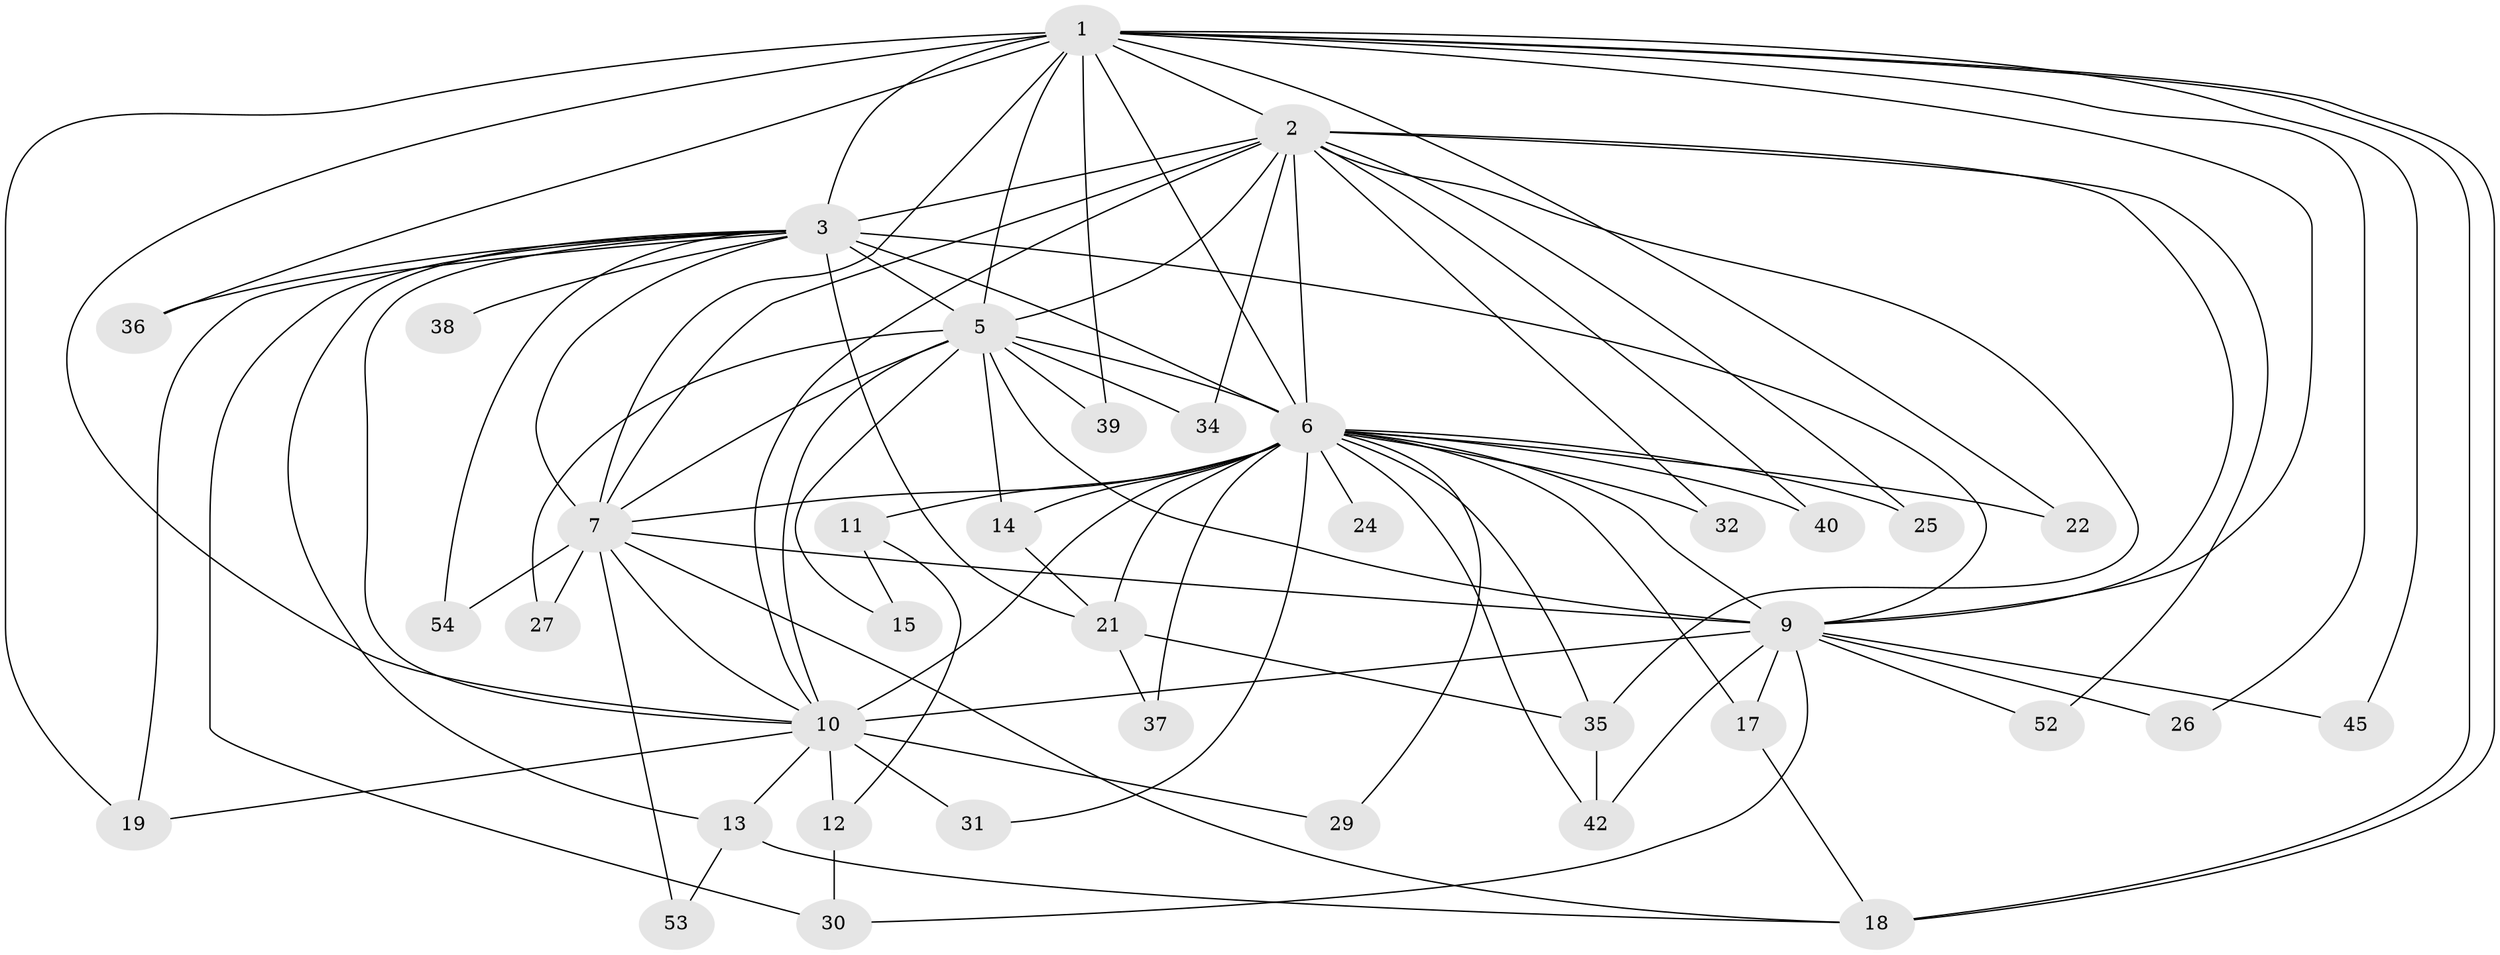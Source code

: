 // original degree distribution, {18: 0.037037037037037035, 15: 0.07407407407407407, 13: 0.05555555555555555, 19: 0.018518518518518517, 5: 0.037037037037037035, 3: 0.2222222222222222, 2: 0.5, 4: 0.05555555555555555}
// Generated by graph-tools (version 1.1) at 2025/11/02/27/25 16:11:04]
// undirected, 38 vertices, 93 edges
graph export_dot {
graph [start="1"]
  node [color=gray90,style=filled];
  1 [super="+48"];
  2 [super="+16"];
  3 [super="+4"];
  5 [super="+23"];
  6 [super="+8"];
  7 [super="+44"];
  9 [super="+49"];
  10 [super="+20"];
  11 [super="+46"];
  12 [super="+43"];
  13 [super="+50"];
  14;
  15;
  17 [super="+41"];
  18;
  19 [super="+28"];
  21 [super="+33"];
  22;
  24;
  25;
  26;
  27;
  29;
  30;
  31;
  32;
  34;
  35 [super="+51"];
  36;
  37;
  38;
  39;
  40;
  42 [super="+47"];
  45;
  52;
  53;
  54;
  1 -- 2;
  1 -- 3 [weight=3];
  1 -- 5;
  1 -- 6 [weight=2];
  1 -- 7;
  1 -- 9;
  1 -- 10;
  1 -- 18;
  1 -- 18;
  1 -- 19;
  1 -- 22;
  1 -- 26;
  1 -- 36;
  1 -- 39;
  1 -- 45;
  2 -- 3 [weight=3];
  2 -- 5;
  2 -- 6 [weight=2];
  2 -- 7;
  2 -- 9;
  2 -- 10;
  2 -- 32;
  2 -- 34;
  2 -- 35;
  2 -- 40;
  2 -- 52;
  2 -- 25;
  3 -- 5 [weight=2];
  3 -- 6 [weight=4];
  3 -- 7 [weight=2];
  3 -- 9 [weight=2];
  3 -- 10 [weight=2];
  3 -- 30;
  3 -- 54;
  3 -- 36;
  3 -- 38;
  3 -- 13;
  3 -- 21;
  3 -- 19;
  5 -- 6 [weight=2];
  5 -- 7;
  5 -- 9;
  5 -- 10;
  5 -- 14;
  5 -- 15;
  5 -- 27;
  5 -- 34;
  5 -- 39;
  6 -- 7 [weight=2];
  6 -- 9 [weight=3];
  6 -- 10 [weight=3];
  6 -- 11 [weight=3];
  6 -- 14;
  6 -- 17;
  6 -- 21;
  6 -- 24 [weight=2];
  6 -- 25;
  6 -- 29;
  6 -- 22;
  6 -- 31;
  6 -- 32;
  6 -- 37;
  6 -- 40;
  6 -- 42;
  6 -- 35;
  7 -- 9;
  7 -- 10;
  7 -- 27;
  7 -- 53;
  7 -- 54;
  7 -- 18;
  9 -- 10;
  9 -- 17;
  9 -- 26;
  9 -- 30;
  9 -- 45;
  9 -- 52;
  9 -- 42;
  10 -- 12;
  10 -- 13;
  10 -- 19;
  10 -- 29;
  10 -- 31;
  11 -- 12;
  11 -- 15;
  12 -- 30;
  13 -- 18;
  13 -- 53;
  14 -- 21;
  17 -- 18;
  21 -- 37;
  21 -- 35;
  35 -- 42;
}

